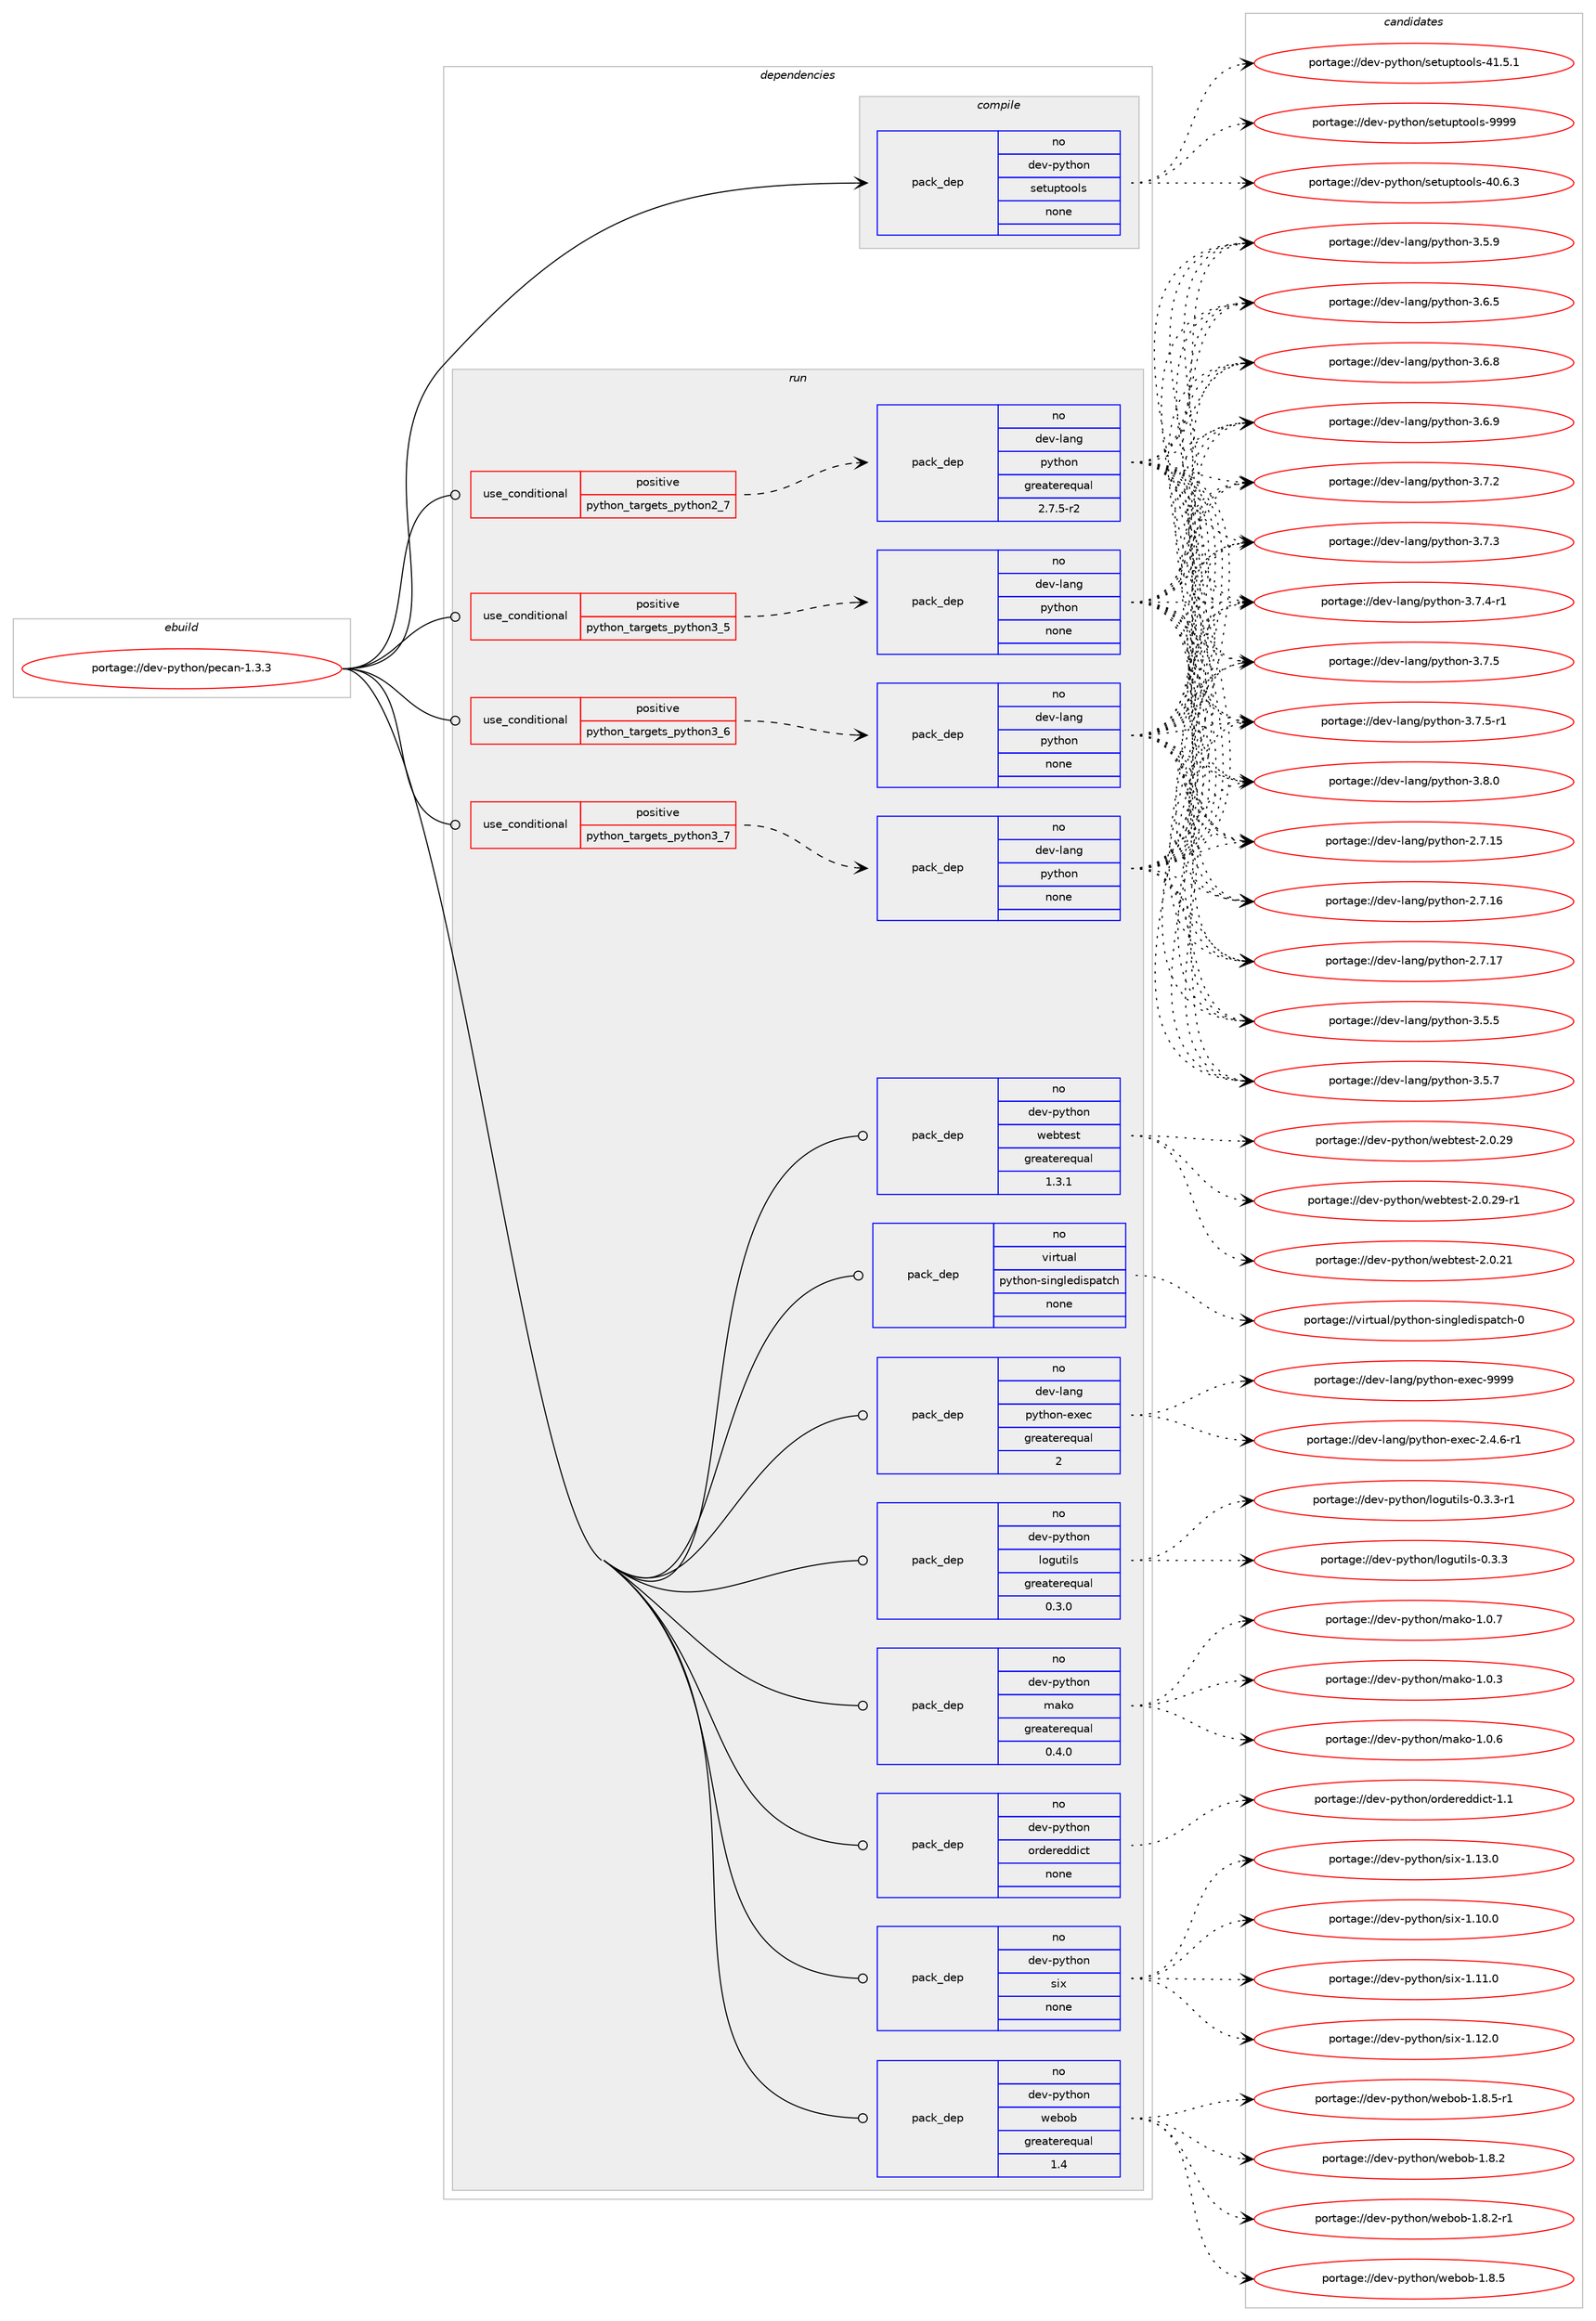 digraph prolog {

# *************
# Graph options
# *************

newrank=true;
concentrate=true;
compound=true;
graph [rankdir=LR,fontname=Helvetica,fontsize=10,ranksep=1.5];#, ranksep=2.5, nodesep=0.2];
edge  [arrowhead=vee];
node  [fontname=Helvetica,fontsize=10];

# **********
# The ebuild
# **********

subgraph cluster_leftcol {
color=gray;
rank=same;
label=<<i>ebuild</i>>;
id [label="portage://dev-python/pecan-1.3.3", color=red, width=4, href="../dev-python/pecan-1.3.3.svg"];
}

# ****************
# The dependencies
# ****************

subgraph cluster_midcol {
color=gray;
label=<<i>dependencies</i>>;
subgraph cluster_compile {
fillcolor="#eeeeee";
style=filled;
label=<<i>compile</i>>;
subgraph pack119663 {
dependency156752 [label=<<TABLE BORDER="0" CELLBORDER="1" CELLSPACING="0" CELLPADDING="4" WIDTH="220"><TR><TD ROWSPAN="6" CELLPADDING="30">pack_dep</TD></TR><TR><TD WIDTH="110">no</TD></TR><TR><TD>dev-python</TD></TR><TR><TD>setuptools</TD></TR><TR><TD>none</TD></TR><TR><TD></TD></TR></TABLE>>, shape=none, color=blue];
}
id:e -> dependency156752:w [weight=20,style="solid",arrowhead="vee"];
}
subgraph cluster_compileandrun {
fillcolor="#eeeeee";
style=filled;
label=<<i>compile and run</i>>;
}
subgraph cluster_run {
fillcolor="#eeeeee";
style=filled;
label=<<i>run</i>>;
subgraph cond33718 {
dependency156753 [label=<<TABLE BORDER="0" CELLBORDER="1" CELLSPACING="0" CELLPADDING="4"><TR><TD ROWSPAN="3" CELLPADDING="10">use_conditional</TD></TR><TR><TD>positive</TD></TR><TR><TD>python_targets_python2_7</TD></TR></TABLE>>, shape=none, color=red];
subgraph pack119664 {
dependency156754 [label=<<TABLE BORDER="0" CELLBORDER="1" CELLSPACING="0" CELLPADDING="4" WIDTH="220"><TR><TD ROWSPAN="6" CELLPADDING="30">pack_dep</TD></TR><TR><TD WIDTH="110">no</TD></TR><TR><TD>dev-lang</TD></TR><TR><TD>python</TD></TR><TR><TD>greaterequal</TD></TR><TR><TD>2.7.5-r2</TD></TR></TABLE>>, shape=none, color=blue];
}
dependency156753:e -> dependency156754:w [weight=20,style="dashed",arrowhead="vee"];
}
id:e -> dependency156753:w [weight=20,style="solid",arrowhead="odot"];
subgraph cond33719 {
dependency156755 [label=<<TABLE BORDER="0" CELLBORDER="1" CELLSPACING="0" CELLPADDING="4"><TR><TD ROWSPAN="3" CELLPADDING="10">use_conditional</TD></TR><TR><TD>positive</TD></TR><TR><TD>python_targets_python3_5</TD></TR></TABLE>>, shape=none, color=red];
subgraph pack119665 {
dependency156756 [label=<<TABLE BORDER="0" CELLBORDER="1" CELLSPACING="0" CELLPADDING="4" WIDTH="220"><TR><TD ROWSPAN="6" CELLPADDING="30">pack_dep</TD></TR><TR><TD WIDTH="110">no</TD></TR><TR><TD>dev-lang</TD></TR><TR><TD>python</TD></TR><TR><TD>none</TD></TR><TR><TD></TD></TR></TABLE>>, shape=none, color=blue];
}
dependency156755:e -> dependency156756:w [weight=20,style="dashed",arrowhead="vee"];
}
id:e -> dependency156755:w [weight=20,style="solid",arrowhead="odot"];
subgraph cond33720 {
dependency156757 [label=<<TABLE BORDER="0" CELLBORDER="1" CELLSPACING="0" CELLPADDING="4"><TR><TD ROWSPAN="3" CELLPADDING="10">use_conditional</TD></TR><TR><TD>positive</TD></TR><TR><TD>python_targets_python3_6</TD></TR></TABLE>>, shape=none, color=red];
subgraph pack119666 {
dependency156758 [label=<<TABLE BORDER="0" CELLBORDER="1" CELLSPACING="0" CELLPADDING="4" WIDTH="220"><TR><TD ROWSPAN="6" CELLPADDING="30">pack_dep</TD></TR><TR><TD WIDTH="110">no</TD></TR><TR><TD>dev-lang</TD></TR><TR><TD>python</TD></TR><TR><TD>none</TD></TR><TR><TD></TD></TR></TABLE>>, shape=none, color=blue];
}
dependency156757:e -> dependency156758:w [weight=20,style="dashed",arrowhead="vee"];
}
id:e -> dependency156757:w [weight=20,style="solid",arrowhead="odot"];
subgraph cond33721 {
dependency156759 [label=<<TABLE BORDER="0" CELLBORDER="1" CELLSPACING="0" CELLPADDING="4"><TR><TD ROWSPAN="3" CELLPADDING="10">use_conditional</TD></TR><TR><TD>positive</TD></TR><TR><TD>python_targets_python3_7</TD></TR></TABLE>>, shape=none, color=red];
subgraph pack119667 {
dependency156760 [label=<<TABLE BORDER="0" CELLBORDER="1" CELLSPACING="0" CELLPADDING="4" WIDTH="220"><TR><TD ROWSPAN="6" CELLPADDING="30">pack_dep</TD></TR><TR><TD WIDTH="110">no</TD></TR><TR><TD>dev-lang</TD></TR><TR><TD>python</TD></TR><TR><TD>none</TD></TR><TR><TD></TD></TR></TABLE>>, shape=none, color=blue];
}
dependency156759:e -> dependency156760:w [weight=20,style="dashed",arrowhead="vee"];
}
id:e -> dependency156759:w [weight=20,style="solid",arrowhead="odot"];
subgraph pack119668 {
dependency156761 [label=<<TABLE BORDER="0" CELLBORDER="1" CELLSPACING="0" CELLPADDING="4" WIDTH="220"><TR><TD ROWSPAN="6" CELLPADDING="30">pack_dep</TD></TR><TR><TD WIDTH="110">no</TD></TR><TR><TD>dev-lang</TD></TR><TR><TD>python-exec</TD></TR><TR><TD>greaterequal</TD></TR><TR><TD>2</TD></TR></TABLE>>, shape=none, color=blue];
}
id:e -> dependency156761:w [weight=20,style="solid",arrowhead="odot"];
subgraph pack119669 {
dependency156762 [label=<<TABLE BORDER="0" CELLBORDER="1" CELLSPACING="0" CELLPADDING="4" WIDTH="220"><TR><TD ROWSPAN="6" CELLPADDING="30">pack_dep</TD></TR><TR><TD WIDTH="110">no</TD></TR><TR><TD>dev-python</TD></TR><TR><TD>logutils</TD></TR><TR><TD>greaterequal</TD></TR><TR><TD>0.3.0</TD></TR></TABLE>>, shape=none, color=blue];
}
id:e -> dependency156762:w [weight=20,style="solid",arrowhead="odot"];
subgraph pack119670 {
dependency156763 [label=<<TABLE BORDER="0" CELLBORDER="1" CELLSPACING="0" CELLPADDING="4" WIDTH="220"><TR><TD ROWSPAN="6" CELLPADDING="30">pack_dep</TD></TR><TR><TD WIDTH="110">no</TD></TR><TR><TD>dev-python</TD></TR><TR><TD>mako</TD></TR><TR><TD>greaterequal</TD></TR><TR><TD>0.4.0</TD></TR></TABLE>>, shape=none, color=blue];
}
id:e -> dependency156763:w [weight=20,style="solid",arrowhead="odot"];
subgraph pack119671 {
dependency156764 [label=<<TABLE BORDER="0" CELLBORDER="1" CELLSPACING="0" CELLPADDING="4" WIDTH="220"><TR><TD ROWSPAN="6" CELLPADDING="30">pack_dep</TD></TR><TR><TD WIDTH="110">no</TD></TR><TR><TD>dev-python</TD></TR><TR><TD>ordereddict</TD></TR><TR><TD>none</TD></TR><TR><TD></TD></TR></TABLE>>, shape=none, color=blue];
}
id:e -> dependency156764:w [weight=20,style="solid",arrowhead="odot"];
subgraph pack119672 {
dependency156765 [label=<<TABLE BORDER="0" CELLBORDER="1" CELLSPACING="0" CELLPADDING="4" WIDTH="220"><TR><TD ROWSPAN="6" CELLPADDING="30">pack_dep</TD></TR><TR><TD WIDTH="110">no</TD></TR><TR><TD>dev-python</TD></TR><TR><TD>six</TD></TR><TR><TD>none</TD></TR><TR><TD></TD></TR></TABLE>>, shape=none, color=blue];
}
id:e -> dependency156765:w [weight=20,style="solid",arrowhead="odot"];
subgraph pack119673 {
dependency156766 [label=<<TABLE BORDER="0" CELLBORDER="1" CELLSPACING="0" CELLPADDING="4" WIDTH="220"><TR><TD ROWSPAN="6" CELLPADDING="30">pack_dep</TD></TR><TR><TD WIDTH="110">no</TD></TR><TR><TD>dev-python</TD></TR><TR><TD>webob</TD></TR><TR><TD>greaterequal</TD></TR><TR><TD>1.4</TD></TR></TABLE>>, shape=none, color=blue];
}
id:e -> dependency156766:w [weight=20,style="solid",arrowhead="odot"];
subgraph pack119674 {
dependency156767 [label=<<TABLE BORDER="0" CELLBORDER="1" CELLSPACING="0" CELLPADDING="4" WIDTH="220"><TR><TD ROWSPAN="6" CELLPADDING="30">pack_dep</TD></TR><TR><TD WIDTH="110">no</TD></TR><TR><TD>dev-python</TD></TR><TR><TD>webtest</TD></TR><TR><TD>greaterequal</TD></TR><TR><TD>1.3.1</TD></TR></TABLE>>, shape=none, color=blue];
}
id:e -> dependency156767:w [weight=20,style="solid",arrowhead="odot"];
subgraph pack119675 {
dependency156768 [label=<<TABLE BORDER="0" CELLBORDER="1" CELLSPACING="0" CELLPADDING="4" WIDTH="220"><TR><TD ROWSPAN="6" CELLPADDING="30">pack_dep</TD></TR><TR><TD WIDTH="110">no</TD></TR><TR><TD>virtual</TD></TR><TR><TD>python-singledispatch</TD></TR><TR><TD>none</TD></TR><TR><TD></TD></TR></TABLE>>, shape=none, color=blue];
}
id:e -> dependency156768:w [weight=20,style="solid",arrowhead="odot"];
}
}

# **************
# The candidates
# **************

subgraph cluster_choices {
rank=same;
color=gray;
label=<<i>candidates</i>>;

subgraph choice119663 {
color=black;
nodesep=1;
choiceportage100101118451121211161041111104711510111611711211611111110811545524846544651 [label="portage://dev-python/setuptools-40.6.3", color=red, width=4,href="../dev-python/setuptools-40.6.3.svg"];
choiceportage100101118451121211161041111104711510111611711211611111110811545524946534649 [label="portage://dev-python/setuptools-41.5.1", color=red, width=4,href="../dev-python/setuptools-41.5.1.svg"];
choiceportage10010111845112121116104111110471151011161171121161111111081154557575757 [label="portage://dev-python/setuptools-9999", color=red, width=4,href="../dev-python/setuptools-9999.svg"];
dependency156752:e -> choiceportage100101118451121211161041111104711510111611711211611111110811545524846544651:w [style=dotted,weight="100"];
dependency156752:e -> choiceportage100101118451121211161041111104711510111611711211611111110811545524946534649:w [style=dotted,weight="100"];
dependency156752:e -> choiceportage10010111845112121116104111110471151011161171121161111111081154557575757:w [style=dotted,weight="100"];
}
subgraph choice119664 {
color=black;
nodesep=1;
choiceportage10010111845108971101034711212111610411111045504655464953 [label="portage://dev-lang/python-2.7.15", color=red, width=4,href="../dev-lang/python-2.7.15.svg"];
choiceportage10010111845108971101034711212111610411111045504655464954 [label="portage://dev-lang/python-2.7.16", color=red, width=4,href="../dev-lang/python-2.7.16.svg"];
choiceportage10010111845108971101034711212111610411111045504655464955 [label="portage://dev-lang/python-2.7.17", color=red, width=4,href="../dev-lang/python-2.7.17.svg"];
choiceportage100101118451089711010347112121116104111110455146534653 [label="portage://dev-lang/python-3.5.5", color=red, width=4,href="../dev-lang/python-3.5.5.svg"];
choiceportage100101118451089711010347112121116104111110455146534655 [label="portage://dev-lang/python-3.5.7", color=red, width=4,href="../dev-lang/python-3.5.7.svg"];
choiceportage100101118451089711010347112121116104111110455146534657 [label="portage://dev-lang/python-3.5.9", color=red, width=4,href="../dev-lang/python-3.5.9.svg"];
choiceportage100101118451089711010347112121116104111110455146544653 [label="portage://dev-lang/python-3.6.5", color=red, width=4,href="../dev-lang/python-3.6.5.svg"];
choiceportage100101118451089711010347112121116104111110455146544656 [label="portage://dev-lang/python-3.6.8", color=red, width=4,href="../dev-lang/python-3.6.8.svg"];
choiceportage100101118451089711010347112121116104111110455146544657 [label="portage://dev-lang/python-3.6.9", color=red, width=4,href="../dev-lang/python-3.6.9.svg"];
choiceportage100101118451089711010347112121116104111110455146554650 [label="portage://dev-lang/python-3.7.2", color=red, width=4,href="../dev-lang/python-3.7.2.svg"];
choiceportage100101118451089711010347112121116104111110455146554651 [label="portage://dev-lang/python-3.7.3", color=red, width=4,href="../dev-lang/python-3.7.3.svg"];
choiceportage1001011184510897110103471121211161041111104551465546524511449 [label="portage://dev-lang/python-3.7.4-r1", color=red, width=4,href="../dev-lang/python-3.7.4-r1.svg"];
choiceportage100101118451089711010347112121116104111110455146554653 [label="portage://dev-lang/python-3.7.5", color=red, width=4,href="../dev-lang/python-3.7.5.svg"];
choiceportage1001011184510897110103471121211161041111104551465546534511449 [label="portage://dev-lang/python-3.7.5-r1", color=red, width=4,href="../dev-lang/python-3.7.5-r1.svg"];
choiceportage100101118451089711010347112121116104111110455146564648 [label="portage://dev-lang/python-3.8.0", color=red, width=4,href="../dev-lang/python-3.8.0.svg"];
dependency156754:e -> choiceportage10010111845108971101034711212111610411111045504655464953:w [style=dotted,weight="100"];
dependency156754:e -> choiceportage10010111845108971101034711212111610411111045504655464954:w [style=dotted,weight="100"];
dependency156754:e -> choiceportage10010111845108971101034711212111610411111045504655464955:w [style=dotted,weight="100"];
dependency156754:e -> choiceportage100101118451089711010347112121116104111110455146534653:w [style=dotted,weight="100"];
dependency156754:e -> choiceportage100101118451089711010347112121116104111110455146534655:w [style=dotted,weight="100"];
dependency156754:e -> choiceportage100101118451089711010347112121116104111110455146534657:w [style=dotted,weight="100"];
dependency156754:e -> choiceportage100101118451089711010347112121116104111110455146544653:w [style=dotted,weight="100"];
dependency156754:e -> choiceportage100101118451089711010347112121116104111110455146544656:w [style=dotted,weight="100"];
dependency156754:e -> choiceportage100101118451089711010347112121116104111110455146544657:w [style=dotted,weight="100"];
dependency156754:e -> choiceportage100101118451089711010347112121116104111110455146554650:w [style=dotted,weight="100"];
dependency156754:e -> choiceportage100101118451089711010347112121116104111110455146554651:w [style=dotted,weight="100"];
dependency156754:e -> choiceportage1001011184510897110103471121211161041111104551465546524511449:w [style=dotted,weight="100"];
dependency156754:e -> choiceportage100101118451089711010347112121116104111110455146554653:w [style=dotted,weight="100"];
dependency156754:e -> choiceportage1001011184510897110103471121211161041111104551465546534511449:w [style=dotted,weight="100"];
dependency156754:e -> choiceportage100101118451089711010347112121116104111110455146564648:w [style=dotted,weight="100"];
}
subgraph choice119665 {
color=black;
nodesep=1;
choiceportage10010111845108971101034711212111610411111045504655464953 [label="portage://dev-lang/python-2.7.15", color=red, width=4,href="../dev-lang/python-2.7.15.svg"];
choiceportage10010111845108971101034711212111610411111045504655464954 [label="portage://dev-lang/python-2.7.16", color=red, width=4,href="../dev-lang/python-2.7.16.svg"];
choiceportage10010111845108971101034711212111610411111045504655464955 [label="portage://dev-lang/python-2.7.17", color=red, width=4,href="../dev-lang/python-2.7.17.svg"];
choiceportage100101118451089711010347112121116104111110455146534653 [label="portage://dev-lang/python-3.5.5", color=red, width=4,href="../dev-lang/python-3.5.5.svg"];
choiceportage100101118451089711010347112121116104111110455146534655 [label="portage://dev-lang/python-3.5.7", color=red, width=4,href="../dev-lang/python-3.5.7.svg"];
choiceportage100101118451089711010347112121116104111110455146534657 [label="portage://dev-lang/python-3.5.9", color=red, width=4,href="../dev-lang/python-3.5.9.svg"];
choiceportage100101118451089711010347112121116104111110455146544653 [label="portage://dev-lang/python-3.6.5", color=red, width=4,href="../dev-lang/python-3.6.5.svg"];
choiceportage100101118451089711010347112121116104111110455146544656 [label="portage://dev-lang/python-3.6.8", color=red, width=4,href="../dev-lang/python-3.6.8.svg"];
choiceportage100101118451089711010347112121116104111110455146544657 [label="portage://dev-lang/python-3.6.9", color=red, width=4,href="../dev-lang/python-3.6.9.svg"];
choiceportage100101118451089711010347112121116104111110455146554650 [label="portage://dev-lang/python-3.7.2", color=red, width=4,href="../dev-lang/python-3.7.2.svg"];
choiceportage100101118451089711010347112121116104111110455146554651 [label="portage://dev-lang/python-3.7.3", color=red, width=4,href="../dev-lang/python-3.7.3.svg"];
choiceportage1001011184510897110103471121211161041111104551465546524511449 [label="portage://dev-lang/python-3.7.4-r1", color=red, width=4,href="../dev-lang/python-3.7.4-r1.svg"];
choiceportage100101118451089711010347112121116104111110455146554653 [label="portage://dev-lang/python-3.7.5", color=red, width=4,href="../dev-lang/python-3.7.5.svg"];
choiceportage1001011184510897110103471121211161041111104551465546534511449 [label="portage://dev-lang/python-3.7.5-r1", color=red, width=4,href="../dev-lang/python-3.7.5-r1.svg"];
choiceportage100101118451089711010347112121116104111110455146564648 [label="portage://dev-lang/python-3.8.0", color=red, width=4,href="../dev-lang/python-3.8.0.svg"];
dependency156756:e -> choiceportage10010111845108971101034711212111610411111045504655464953:w [style=dotted,weight="100"];
dependency156756:e -> choiceportage10010111845108971101034711212111610411111045504655464954:w [style=dotted,weight="100"];
dependency156756:e -> choiceportage10010111845108971101034711212111610411111045504655464955:w [style=dotted,weight="100"];
dependency156756:e -> choiceportage100101118451089711010347112121116104111110455146534653:w [style=dotted,weight="100"];
dependency156756:e -> choiceportage100101118451089711010347112121116104111110455146534655:w [style=dotted,weight="100"];
dependency156756:e -> choiceportage100101118451089711010347112121116104111110455146534657:w [style=dotted,weight="100"];
dependency156756:e -> choiceportage100101118451089711010347112121116104111110455146544653:w [style=dotted,weight="100"];
dependency156756:e -> choiceportage100101118451089711010347112121116104111110455146544656:w [style=dotted,weight="100"];
dependency156756:e -> choiceportage100101118451089711010347112121116104111110455146544657:w [style=dotted,weight="100"];
dependency156756:e -> choiceportage100101118451089711010347112121116104111110455146554650:w [style=dotted,weight="100"];
dependency156756:e -> choiceportage100101118451089711010347112121116104111110455146554651:w [style=dotted,weight="100"];
dependency156756:e -> choiceportage1001011184510897110103471121211161041111104551465546524511449:w [style=dotted,weight="100"];
dependency156756:e -> choiceportage100101118451089711010347112121116104111110455146554653:w [style=dotted,weight="100"];
dependency156756:e -> choiceportage1001011184510897110103471121211161041111104551465546534511449:w [style=dotted,weight="100"];
dependency156756:e -> choiceportage100101118451089711010347112121116104111110455146564648:w [style=dotted,weight="100"];
}
subgraph choice119666 {
color=black;
nodesep=1;
choiceportage10010111845108971101034711212111610411111045504655464953 [label="portage://dev-lang/python-2.7.15", color=red, width=4,href="../dev-lang/python-2.7.15.svg"];
choiceportage10010111845108971101034711212111610411111045504655464954 [label="portage://dev-lang/python-2.7.16", color=red, width=4,href="../dev-lang/python-2.7.16.svg"];
choiceportage10010111845108971101034711212111610411111045504655464955 [label="portage://dev-lang/python-2.7.17", color=red, width=4,href="../dev-lang/python-2.7.17.svg"];
choiceportage100101118451089711010347112121116104111110455146534653 [label="portage://dev-lang/python-3.5.5", color=red, width=4,href="../dev-lang/python-3.5.5.svg"];
choiceportage100101118451089711010347112121116104111110455146534655 [label="portage://dev-lang/python-3.5.7", color=red, width=4,href="../dev-lang/python-3.5.7.svg"];
choiceportage100101118451089711010347112121116104111110455146534657 [label="portage://dev-lang/python-3.5.9", color=red, width=4,href="../dev-lang/python-3.5.9.svg"];
choiceportage100101118451089711010347112121116104111110455146544653 [label="portage://dev-lang/python-3.6.5", color=red, width=4,href="../dev-lang/python-3.6.5.svg"];
choiceportage100101118451089711010347112121116104111110455146544656 [label="portage://dev-lang/python-3.6.8", color=red, width=4,href="../dev-lang/python-3.6.8.svg"];
choiceportage100101118451089711010347112121116104111110455146544657 [label="portage://dev-lang/python-3.6.9", color=red, width=4,href="../dev-lang/python-3.6.9.svg"];
choiceportage100101118451089711010347112121116104111110455146554650 [label="portage://dev-lang/python-3.7.2", color=red, width=4,href="../dev-lang/python-3.7.2.svg"];
choiceportage100101118451089711010347112121116104111110455146554651 [label="portage://dev-lang/python-3.7.3", color=red, width=4,href="../dev-lang/python-3.7.3.svg"];
choiceportage1001011184510897110103471121211161041111104551465546524511449 [label="portage://dev-lang/python-3.7.4-r1", color=red, width=4,href="../dev-lang/python-3.7.4-r1.svg"];
choiceportage100101118451089711010347112121116104111110455146554653 [label="portage://dev-lang/python-3.7.5", color=red, width=4,href="../dev-lang/python-3.7.5.svg"];
choiceportage1001011184510897110103471121211161041111104551465546534511449 [label="portage://dev-lang/python-3.7.5-r1", color=red, width=4,href="../dev-lang/python-3.7.5-r1.svg"];
choiceportage100101118451089711010347112121116104111110455146564648 [label="portage://dev-lang/python-3.8.0", color=red, width=4,href="../dev-lang/python-3.8.0.svg"];
dependency156758:e -> choiceportage10010111845108971101034711212111610411111045504655464953:w [style=dotted,weight="100"];
dependency156758:e -> choiceportage10010111845108971101034711212111610411111045504655464954:w [style=dotted,weight="100"];
dependency156758:e -> choiceportage10010111845108971101034711212111610411111045504655464955:w [style=dotted,weight="100"];
dependency156758:e -> choiceportage100101118451089711010347112121116104111110455146534653:w [style=dotted,weight="100"];
dependency156758:e -> choiceportage100101118451089711010347112121116104111110455146534655:w [style=dotted,weight="100"];
dependency156758:e -> choiceportage100101118451089711010347112121116104111110455146534657:w [style=dotted,weight="100"];
dependency156758:e -> choiceportage100101118451089711010347112121116104111110455146544653:w [style=dotted,weight="100"];
dependency156758:e -> choiceportage100101118451089711010347112121116104111110455146544656:w [style=dotted,weight="100"];
dependency156758:e -> choiceportage100101118451089711010347112121116104111110455146544657:w [style=dotted,weight="100"];
dependency156758:e -> choiceportage100101118451089711010347112121116104111110455146554650:w [style=dotted,weight="100"];
dependency156758:e -> choiceportage100101118451089711010347112121116104111110455146554651:w [style=dotted,weight="100"];
dependency156758:e -> choiceportage1001011184510897110103471121211161041111104551465546524511449:w [style=dotted,weight="100"];
dependency156758:e -> choiceportage100101118451089711010347112121116104111110455146554653:w [style=dotted,weight="100"];
dependency156758:e -> choiceportage1001011184510897110103471121211161041111104551465546534511449:w [style=dotted,weight="100"];
dependency156758:e -> choiceportage100101118451089711010347112121116104111110455146564648:w [style=dotted,weight="100"];
}
subgraph choice119667 {
color=black;
nodesep=1;
choiceportage10010111845108971101034711212111610411111045504655464953 [label="portage://dev-lang/python-2.7.15", color=red, width=4,href="../dev-lang/python-2.7.15.svg"];
choiceportage10010111845108971101034711212111610411111045504655464954 [label="portage://dev-lang/python-2.7.16", color=red, width=4,href="../dev-lang/python-2.7.16.svg"];
choiceportage10010111845108971101034711212111610411111045504655464955 [label="portage://dev-lang/python-2.7.17", color=red, width=4,href="../dev-lang/python-2.7.17.svg"];
choiceportage100101118451089711010347112121116104111110455146534653 [label="portage://dev-lang/python-3.5.5", color=red, width=4,href="../dev-lang/python-3.5.5.svg"];
choiceportage100101118451089711010347112121116104111110455146534655 [label="portage://dev-lang/python-3.5.7", color=red, width=4,href="../dev-lang/python-3.5.7.svg"];
choiceportage100101118451089711010347112121116104111110455146534657 [label="portage://dev-lang/python-3.5.9", color=red, width=4,href="../dev-lang/python-3.5.9.svg"];
choiceportage100101118451089711010347112121116104111110455146544653 [label="portage://dev-lang/python-3.6.5", color=red, width=4,href="../dev-lang/python-3.6.5.svg"];
choiceportage100101118451089711010347112121116104111110455146544656 [label="portage://dev-lang/python-3.6.8", color=red, width=4,href="../dev-lang/python-3.6.8.svg"];
choiceportage100101118451089711010347112121116104111110455146544657 [label="portage://dev-lang/python-3.6.9", color=red, width=4,href="../dev-lang/python-3.6.9.svg"];
choiceportage100101118451089711010347112121116104111110455146554650 [label="portage://dev-lang/python-3.7.2", color=red, width=4,href="../dev-lang/python-3.7.2.svg"];
choiceportage100101118451089711010347112121116104111110455146554651 [label="portage://dev-lang/python-3.7.3", color=red, width=4,href="../dev-lang/python-3.7.3.svg"];
choiceportage1001011184510897110103471121211161041111104551465546524511449 [label="portage://dev-lang/python-3.7.4-r1", color=red, width=4,href="../dev-lang/python-3.7.4-r1.svg"];
choiceportage100101118451089711010347112121116104111110455146554653 [label="portage://dev-lang/python-3.7.5", color=red, width=4,href="../dev-lang/python-3.7.5.svg"];
choiceportage1001011184510897110103471121211161041111104551465546534511449 [label="portage://dev-lang/python-3.7.5-r1", color=red, width=4,href="../dev-lang/python-3.7.5-r1.svg"];
choiceportage100101118451089711010347112121116104111110455146564648 [label="portage://dev-lang/python-3.8.0", color=red, width=4,href="../dev-lang/python-3.8.0.svg"];
dependency156760:e -> choiceportage10010111845108971101034711212111610411111045504655464953:w [style=dotted,weight="100"];
dependency156760:e -> choiceportage10010111845108971101034711212111610411111045504655464954:w [style=dotted,weight="100"];
dependency156760:e -> choiceportage10010111845108971101034711212111610411111045504655464955:w [style=dotted,weight="100"];
dependency156760:e -> choiceportage100101118451089711010347112121116104111110455146534653:w [style=dotted,weight="100"];
dependency156760:e -> choiceportage100101118451089711010347112121116104111110455146534655:w [style=dotted,weight="100"];
dependency156760:e -> choiceportage100101118451089711010347112121116104111110455146534657:w [style=dotted,weight="100"];
dependency156760:e -> choiceportage100101118451089711010347112121116104111110455146544653:w [style=dotted,weight="100"];
dependency156760:e -> choiceportage100101118451089711010347112121116104111110455146544656:w [style=dotted,weight="100"];
dependency156760:e -> choiceportage100101118451089711010347112121116104111110455146544657:w [style=dotted,weight="100"];
dependency156760:e -> choiceportage100101118451089711010347112121116104111110455146554650:w [style=dotted,weight="100"];
dependency156760:e -> choiceportage100101118451089711010347112121116104111110455146554651:w [style=dotted,weight="100"];
dependency156760:e -> choiceportage1001011184510897110103471121211161041111104551465546524511449:w [style=dotted,weight="100"];
dependency156760:e -> choiceportage100101118451089711010347112121116104111110455146554653:w [style=dotted,weight="100"];
dependency156760:e -> choiceportage1001011184510897110103471121211161041111104551465546534511449:w [style=dotted,weight="100"];
dependency156760:e -> choiceportage100101118451089711010347112121116104111110455146564648:w [style=dotted,weight="100"];
}
subgraph choice119668 {
color=black;
nodesep=1;
choiceportage10010111845108971101034711212111610411111045101120101994550465246544511449 [label="portage://dev-lang/python-exec-2.4.6-r1", color=red, width=4,href="../dev-lang/python-exec-2.4.6-r1.svg"];
choiceportage10010111845108971101034711212111610411111045101120101994557575757 [label="portage://dev-lang/python-exec-9999", color=red, width=4,href="../dev-lang/python-exec-9999.svg"];
dependency156761:e -> choiceportage10010111845108971101034711212111610411111045101120101994550465246544511449:w [style=dotted,weight="100"];
dependency156761:e -> choiceportage10010111845108971101034711212111610411111045101120101994557575757:w [style=dotted,weight="100"];
}
subgraph choice119669 {
color=black;
nodesep=1;
choiceportage1001011184511212111610411111047108111103117116105108115454846514651 [label="portage://dev-python/logutils-0.3.3", color=red, width=4,href="../dev-python/logutils-0.3.3.svg"];
choiceportage10010111845112121116104111110471081111031171161051081154548465146514511449 [label="portage://dev-python/logutils-0.3.3-r1", color=red, width=4,href="../dev-python/logutils-0.3.3-r1.svg"];
dependency156762:e -> choiceportage1001011184511212111610411111047108111103117116105108115454846514651:w [style=dotted,weight="100"];
dependency156762:e -> choiceportage10010111845112121116104111110471081111031171161051081154548465146514511449:w [style=dotted,weight="100"];
}
subgraph choice119670 {
color=black;
nodesep=1;
choiceportage100101118451121211161041111104710997107111454946484651 [label="portage://dev-python/mako-1.0.3", color=red, width=4,href="../dev-python/mako-1.0.3.svg"];
choiceportage100101118451121211161041111104710997107111454946484654 [label="portage://dev-python/mako-1.0.6", color=red, width=4,href="../dev-python/mako-1.0.6.svg"];
choiceportage100101118451121211161041111104710997107111454946484655 [label="portage://dev-python/mako-1.0.7", color=red, width=4,href="../dev-python/mako-1.0.7.svg"];
dependency156763:e -> choiceportage100101118451121211161041111104710997107111454946484651:w [style=dotted,weight="100"];
dependency156763:e -> choiceportage100101118451121211161041111104710997107111454946484654:w [style=dotted,weight="100"];
dependency156763:e -> choiceportage100101118451121211161041111104710997107111454946484655:w [style=dotted,weight="100"];
}
subgraph choice119671 {
color=black;
nodesep=1;
choiceportage10010111845112121116104111110471111141001011141011001001059911645494649 [label="portage://dev-python/ordereddict-1.1", color=red, width=4,href="../dev-python/ordereddict-1.1.svg"];
dependency156764:e -> choiceportage10010111845112121116104111110471111141001011141011001001059911645494649:w [style=dotted,weight="100"];
}
subgraph choice119672 {
color=black;
nodesep=1;
choiceportage100101118451121211161041111104711510512045494649484648 [label="portage://dev-python/six-1.10.0", color=red, width=4,href="../dev-python/six-1.10.0.svg"];
choiceportage100101118451121211161041111104711510512045494649494648 [label="portage://dev-python/six-1.11.0", color=red, width=4,href="../dev-python/six-1.11.0.svg"];
choiceportage100101118451121211161041111104711510512045494649504648 [label="portage://dev-python/six-1.12.0", color=red, width=4,href="../dev-python/six-1.12.0.svg"];
choiceportage100101118451121211161041111104711510512045494649514648 [label="portage://dev-python/six-1.13.0", color=red, width=4,href="../dev-python/six-1.13.0.svg"];
dependency156765:e -> choiceportage100101118451121211161041111104711510512045494649484648:w [style=dotted,weight="100"];
dependency156765:e -> choiceportage100101118451121211161041111104711510512045494649494648:w [style=dotted,weight="100"];
dependency156765:e -> choiceportage100101118451121211161041111104711510512045494649504648:w [style=dotted,weight="100"];
dependency156765:e -> choiceportage100101118451121211161041111104711510512045494649514648:w [style=dotted,weight="100"];
}
subgraph choice119673 {
color=black;
nodesep=1;
choiceportage10010111845112121116104111110471191019811198454946564650 [label="portage://dev-python/webob-1.8.2", color=red, width=4,href="../dev-python/webob-1.8.2.svg"];
choiceportage100101118451121211161041111104711910198111984549465646504511449 [label="portage://dev-python/webob-1.8.2-r1", color=red, width=4,href="../dev-python/webob-1.8.2-r1.svg"];
choiceportage10010111845112121116104111110471191019811198454946564653 [label="portage://dev-python/webob-1.8.5", color=red, width=4,href="../dev-python/webob-1.8.5.svg"];
choiceportage100101118451121211161041111104711910198111984549465646534511449 [label="portage://dev-python/webob-1.8.5-r1", color=red, width=4,href="../dev-python/webob-1.8.5-r1.svg"];
dependency156766:e -> choiceportage10010111845112121116104111110471191019811198454946564650:w [style=dotted,weight="100"];
dependency156766:e -> choiceportage100101118451121211161041111104711910198111984549465646504511449:w [style=dotted,weight="100"];
dependency156766:e -> choiceportage10010111845112121116104111110471191019811198454946564653:w [style=dotted,weight="100"];
dependency156766:e -> choiceportage100101118451121211161041111104711910198111984549465646534511449:w [style=dotted,weight="100"];
}
subgraph choice119674 {
color=black;
nodesep=1;
choiceportage10010111845112121116104111110471191019811610111511645504648465049 [label="portage://dev-python/webtest-2.0.21", color=red, width=4,href="../dev-python/webtest-2.0.21.svg"];
choiceportage10010111845112121116104111110471191019811610111511645504648465057 [label="portage://dev-python/webtest-2.0.29", color=red, width=4,href="../dev-python/webtest-2.0.29.svg"];
choiceportage100101118451121211161041111104711910198116101115116455046484650574511449 [label="portage://dev-python/webtest-2.0.29-r1", color=red, width=4,href="../dev-python/webtest-2.0.29-r1.svg"];
dependency156767:e -> choiceportage10010111845112121116104111110471191019811610111511645504648465049:w [style=dotted,weight="100"];
dependency156767:e -> choiceportage10010111845112121116104111110471191019811610111511645504648465057:w [style=dotted,weight="100"];
dependency156767:e -> choiceportage100101118451121211161041111104711910198116101115116455046484650574511449:w [style=dotted,weight="100"];
}
subgraph choice119675 {
color=black;
nodesep=1;
choiceportage11810511411611797108471121211161041111104511510511010310810110010511511297116991044548 [label="portage://virtual/python-singledispatch-0", color=red, width=4,href="../virtual/python-singledispatch-0.svg"];
dependency156768:e -> choiceportage11810511411611797108471121211161041111104511510511010310810110010511511297116991044548:w [style=dotted,weight="100"];
}
}

}
